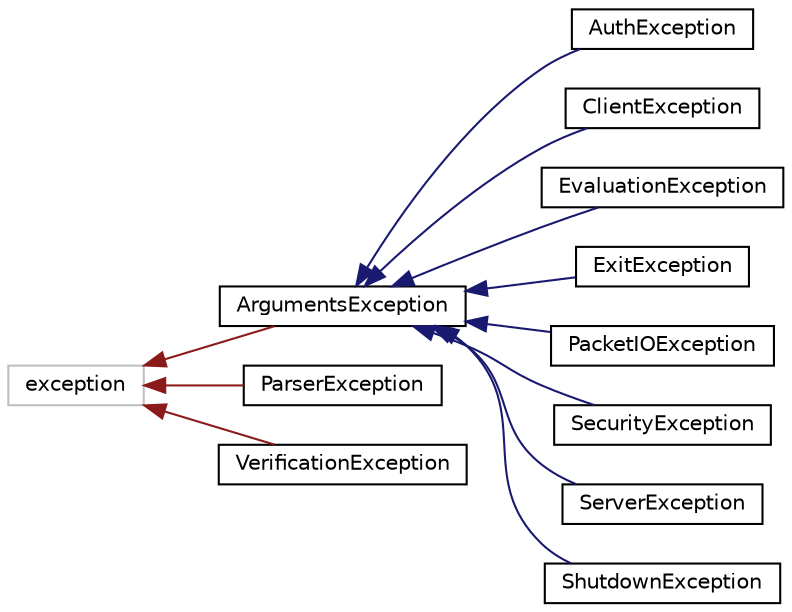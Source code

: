 digraph "Graphical Class Hierarchy"
{
  edge [fontname="Helvetica",fontsize="10",labelfontname="Helvetica",labelfontsize="10"];
  node [fontname="Helvetica",fontsize="10",shape=record];
  rankdir="LR";
  Node1 [label="exception",height=0.2,width=0.4,color="grey75", fillcolor="white", style="filled"];
  Node1 -> Node2 [dir="back",color="firebrick4",fontsize="10",style="solid",fontname="Helvetica"];
  Node2 [label="ArgumentsException",height=0.2,width=0.4,color="black", fillcolor="white", style="filled",URL="$classArgumentsException.html"];
  Node2 -> Node3 [dir="back",color="midnightblue",fontsize="10",style="solid",fontname="Helvetica"];
  Node3 [label="AuthException",height=0.2,width=0.4,color="black", fillcolor="white", style="filled",URL="$classAuthException.html"];
  Node2 -> Node4 [dir="back",color="midnightblue",fontsize="10",style="solid",fontname="Helvetica"];
  Node4 [label="ClientException",height=0.2,width=0.4,color="black", fillcolor="white", style="filled",URL="$classClientException.html"];
  Node2 -> Node5 [dir="back",color="midnightblue",fontsize="10",style="solid",fontname="Helvetica"];
  Node5 [label="EvaluationException",height=0.2,width=0.4,color="black", fillcolor="white", style="filled",URL="$classEvaluationException.html"];
  Node2 -> Node6 [dir="back",color="midnightblue",fontsize="10",style="solid",fontname="Helvetica"];
  Node6 [label="ExitException",height=0.2,width=0.4,color="black", fillcolor="white", style="filled",URL="$classExitException.html"];
  Node2 -> Node7 [dir="back",color="midnightblue",fontsize="10",style="solid",fontname="Helvetica"];
  Node7 [label="PacketIOException",height=0.2,width=0.4,color="black", fillcolor="white", style="filled",URL="$classPacketIOException.html"];
  Node2 -> Node8 [dir="back",color="midnightblue",fontsize="10",style="solid",fontname="Helvetica"];
  Node8 [label="SecurityException",height=0.2,width=0.4,color="black", fillcolor="white", style="filled",URL="$classSecurityException.html"];
  Node2 -> Node9 [dir="back",color="midnightblue",fontsize="10",style="solid",fontname="Helvetica"];
  Node9 [label="ServerException",height=0.2,width=0.4,color="black", fillcolor="white", style="filled",URL="$classServerException.html"];
  Node2 -> Node10 [dir="back",color="midnightblue",fontsize="10",style="solid",fontname="Helvetica"];
  Node10 [label="ShutdownException",height=0.2,width=0.4,color="black", fillcolor="white", style="filled",URL="$classShutdownException.html"];
  Node1 -> Node11 [dir="back",color="firebrick4",fontsize="10",style="solid",fontname="Helvetica"];
  Node11 [label="ParserException",height=0.2,width=0.4,color="black", fillcolor="white", style="filled",URL="$classParserException.html"];
  Node1 -> Node12 [dir="back",color="firebrick4",fontsize="10",style="solid",fontname="Helvetica"];
  Node12 [label="VerificationException",height=0.2,width=0.4,color="black", fillcolor="white", style="filled",URL="$classVerificationException.html"];
}

